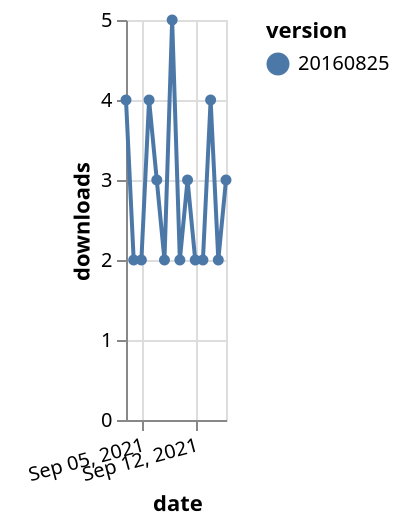 {"$schema": "https://vega.github.io/schema/vega-lite/v5.json", "description": "A simple bar chart with embedded data.", "data": {"values": [{"date": "2021-09-03", "total": 3495, "delta": 4, "version": "20160825"}, {"date": "2021-09-04", "total": 3497, "delta": 2, "version": "20160825"}, {"date": "2021-09-05", "total": 3499, "delta": 2, "version": "20160825"}, {"date": "2021-09-06", "total": 3503, "delta": 4, "version": "20160825"}, {"date": "2021-09-07", "total": 3506, "delta": 3, "version": "20160825"}, {"date": "2021-09-08", "total": 3508, "delta": 2, "version": "20160825"}, {"date": "2021-09-09", "total": 3513, "delta": 5, "version": "20160825"}, {"date": "2021-09-10", "total": 3515, "delta": 2, "version": "20160825"}, {"date": "2021-09-11", "total": 3518, "delta": 3, "version": "20160825"}, {"date": "2021-09-12", "total": 3520, "delta": 2, "version": "20160825"}, {"date": "2021-09-13", "total": 3522, "delta": 2, "version": "20160825"}, {"date": "2021-09-14", "total": 3526, "delta": 4, "version": "20160825"}, {"date": "2021-09-15", "total": 3528, "delta": 2, "version": "20160825"}, {"date": "2021-09-16", "total": 3531, "delta": 3, "version": "20160825"}]}, "width": "container", "mark": {"type": "line", "point": {"filled": true}}, "encoding": {"x": {"field": "date", "type": "temporal", "timeUnit": "yearmonthdate", "title": "date", "axis": {"labelAngle": -15}}, "y": {"field": "delta", "type": "quantitative", "title": "downloads"}, "color": {"field": "version", "type": "nominal"}, "tooltip": {"field": "delta"}}}